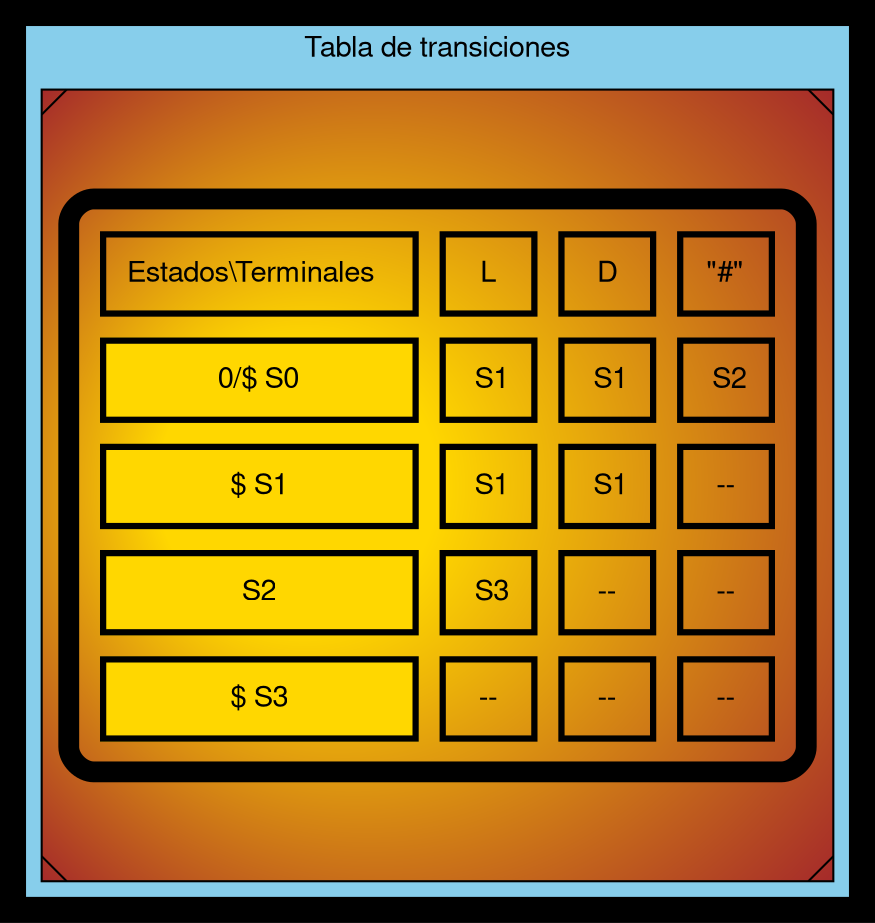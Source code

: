 digraph G { bgcolor="black" 
  fontname="Helvetica,Arial,sans-serif"
  node [fontname="Helvetica,Arial,sans-serif"]
  edge [fontname="Helvetica,Arial,sans-serif"]
  subgraph cluster1 {fillcolor="skyblue" style="filled"
  node [shape=Msquare fillcolor="gold:brown" style="radial" gradientangle=180]
  label = "Tabla de transiciones"
  a0 [label=<  
  <TABLE border="10" cellspacing="10" cellpadding="10" style="rounded" gradientangle="315">
 
 <TR>
      <TD border="3">Estados\Terminales  </TD>
      <TD border="3">L</TD>
      <TD border="3">D</TD>
      <TD border="3">"#"</TD>
  </TR>
  <TR>
      <TD border="3" bgcolor="gold">0/$ S0</TD>
      <TD border="3"> S1</TD>
      <TD border="3"> S1</TD>
      <TD border="3"> S2</TD>
  </TR>
  <TR>
      <TD border="3" bgcolor="gold">$ S1</TD>
      <TD border="3"> S1</TD>
      <TD border="3"> S1</TD>
      <TD border="3"> -- </TD>
  </TR>
  <TR>
      <TD border="3" bgcolor="gold">S2</TD>
      <TD border="3" > S3</TD>
      <TD border="3"> -- </TD>
      <TD border="3"> -- </TD>
  </TR>
  <TR>
      <TD border="3" bgcolor="gold">$ S3</TD>
      <TD border="3"> -- </TD>
      <TD border="3"> -- </TD>
      <TD border="3"> -- </TD>
  </TR>
</TABLE>>];}}